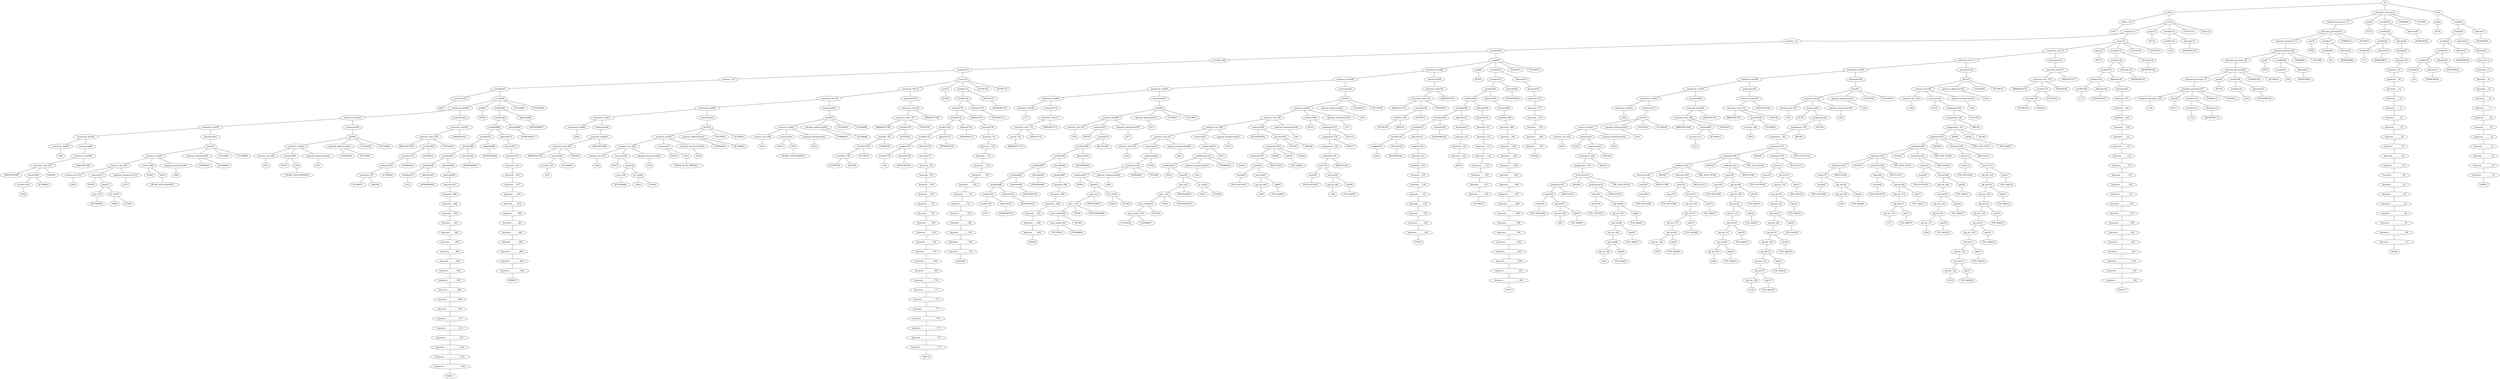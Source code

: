 strict graph {
	S0 -- actlist1
	S0 -- dramatis_personae2
	S0 -- title3

	title3 -- peq4
	title3 -- wordlist5

	wordlist5 -- wordlist6
	wordlist5 -- allwords7

	allwords7 -- ANYWORD8


	wordlist6 -- wordlist9
	wordlist6 -- allwords10

	allwords10 -- keyword11

	keyword11 -- keyword_12

	keyword_12 -- keyword__13

	keyword__13 -- keyword___14

	keyword___14 -- keyword____15

	keyword____15 -- keyword_____16

	keyword_____16 -- keyword______17

	keyword______17 -- keyword_______18

	keyword_______18 -- keyword________19

	keyword________19 -- keyword_________20

	keyword_________20 -- keyword__________21

	keyword__________21 -- keyword___________22

	keyword___________22 -- keyword____________23

	keyword____________23 -- keyword_____________24

	keyword_____________24 -- AND25


	wordlist9 -- wordlist26
	wordlist9 -- allwords27

	allwords27 -- ANYWORD28


	wordlist26 -- wordlist29
	wordlist26 -- allwords30

	allwords30 -- ANYWORD31


	wordlist29 -- wordlist32
	wordlist29 -- allwords33

	allwords33 -- ANYWORD34


	wordlist32 -- λ35

	peq4 -- PE36


	dramatis_personae2 -- dramatis_personae_37
	dramatis_personae2 -- peq38
	dramatis_personae2 -- wordlist39
	dramatis_personae2 -- COMMA40
	dramatis_personae2 -- ACTOR41



	wordlist39 -- wordlist42
	wordlist39 -- allwords43

	allwords43 -- ANYWORD44


	wordlist42 -- wordlist45
	wordlist42 -- allwords46

	allwords46 -- keyword47

	keyword47 -- keyword_48

	keyword_48 -- keyword__49

	keyword__49 -- keyword___50

	keyword___50 -- keyword____51

	keyword____51 -- keyword_____52

	keyword_____52 -- keyword______53

	keyword______53 -- keyword_______54

	keyword_______54 -- keyword________55

	keyword________55 -- keyword_________56

	keyword_________56 -- keyword__________57

	keyword__________57 -- keyword___________58

	keyword___________58 -- keyword____________59

	keyword____________59 -- keyword_____________60

	keyword_____________60 -- keyword______________61

	keyword______________61 -- keyword_______________62

	keyword_______________62 -- keyword________________63

	keyword________________63 -- keyword_________________64

	keyword_________________64 -- keyword__________________65

	keyword__________________65 -- keyword___________________66

	keyword___________________66 -- keyword____________________67

	keyword____________________67 -- THE68


	wordlist45 -- wordlist69
	wordlist45 -- allwords70

	allwords70 -- ANYWORD71


	wordlist69 -- λ72

	peq38 -- PE73


	dramatis_personae_37 -- dramatis_personae74

	dramatis_personae74 -- dramatis_personae_75
	dramatis_personae74 -- peq76
	dramatis_personae74 -- wordlist77
	dramatis_personae74 -- COMMA78
	dramatis_personae74 -- ACTOR79



	wordlist77 -- wordlist80
	wordlist77 -- allwords81

	allwords81 -- ANYWORD82


	wordlist80 -- λ83

	peq76 -- PE84


	dramatis_personae_75 -- dramatis_personae85

	dramatis_personae85 -- dramatis_personae_86
	dramatis_personae85 -- peq87
	dramatis_personae85 -- wordlist88
	dramatis_personae85 -- COMMA89
	dramatis_personae85 -- ACTOR90



	wordlist88 -- wordlist91
	wordlist88 -- allwords92

	allwords92 -- ANYWORD93


	wordlist91 -- λ94

	peq87 -- PE95


	dramatis_personae_86 -- dramatis_personae96

	dramatis_personae96 -- dramatis_personae_97
	dramatis_personae96 -- peq98
	dramatis_personae96 -- wordlist99
	dramatis_personae96 -- COMMA100
	dramatis_personae96 -- ACTOR101



	wordlist99 -- wordlist102
	wordlist99 -- allwords103

	allwords103 -- ANYWORD104


	wordlist102 -- λ105

	peq98 -- PE106


	dramatis_personae_97 -- dramatis_personae107

	dramatis_personae107 -- dramatis_personae_108
	dramatis_personae107 -- peq109
	dramatis_personae107 -- wordlist110
	dramatis_personae107 -- COMMA111
	dramatis_personae107 -- ACTOR112



	wordlist110 -- wordlist113
	wordlist110 -- allwords114

	allwords114 -- ANYWORD115


	wordlist113 -- λ116

	peq109 -- PE117


	dramatis_personae_108 -- λ118

	actlist1 -- actlist_119
	actlist1 -- act120

	act120 -- scenelist121
	act120 -- peq122
	act120 -- wordlist123
	act120 -- COLON124
	act120 -- ACT125



	wordlist123 -- wordlist126
	wordlist123 -- allwords127

	allwords127 -- ANYWORD128


	wordlist126 -- λ129

	peq122 -- PE130


	scenelist121 -- scenelist_131
	scenelist121 -- scene132

	scene132 -- statement_list133
	scene132 -- peq134
	scene132 -- wordlist135
	scene132 -- COLON136
	scene132 -- SCENE137



	wordlist135 -- wordlist138
	wordlist135 -- allwords139

	allwords139 -- ANYWORD140


	wordlist138 -- wordlist141
	wordlist138 -- allwords142

	allwords142 -- ANYWORD143


	wordlist141 -- wordlist144
	wordlist141 -- allwords145

	allwords145 -- keyword146

	keyword146 -- keyword_147

	keyword_147 -- keyword__148

	keyword__148 -- keyword___149

	keyword___149 -- keyword____150

	keyword____150 -- keyword_____151

	keyword_____151 -- keyword______152

	keyword______152 -- keyword_______153

	keyword_______153 -- keyword________154

	keyword________154 -- keyword_________155

	keyword_________155 -- keyword__________156

	keyword__________156 -- keyword___________157

	keyword___________157 -- keyword____________158

	keyword____________158 -- keyword_____________159

	keyword_____________159 -- keyword______________160

	keyword______________160 -- keyword_______________161

	keyword_______________161 -- keyword________________162

	keyword________________162 -- keyword_________________163

	keyword_________________163 -- keyword__________________164

	keyword__________________164 -- keyword___________________165

	keyword___________________165 -- keyword____________________166

	keyword____________________166 -- THE167


	wordlist144 -- wordlist168
	wordlist144 -- allwords169

	allwords169 -- ANYWORD170


	wordlist168 -- λ171

	peq134 -- PE172


	statement_list133 -- statement_list173
	statement_list133 -- statement174

	statement174 -- enterexit_stmt175

	enterexit_stmt175 -- enterexit_stmt_176
	enterexit_stmt175 -- LBRACKET177


	enterexit_stmt_176 -- RBRACKET178
	enterexit_stmt_176 -- actorlist179
	enterexit_stmt_176 -- ENTER180


	actorlist179 -- actorlist_181
	actorlist179 -- ACTOR182


	actorlist_181 -- ACTOR183
	actorlist_181 -- AND184




	statement_list173 -- statement_list185
	statement_list173 -- statement186

	statement186 -- line187

	line187 -- sentence_list188
	line187 -- optional_addressee189
	line187 -- COLON190
	line187 -- ACTOR191



	optional_addressee189 -- λ192

	sentence_list188 -- sentence_list_193
	sentence_list188 -- sentence194
	sentence_list188 -- optional_interjection195

	optional_interjection195 -- λ196

	sentence194 -- PE197
	sentence194 -- assignment198

	assignment198 -- assignment_199
	assignment198 -- YOU200


	assignment_199 -- assignment__201
	assignment_199 -- ARE202


	assignment__201 -- arithmetic203
	assignment__201 -- AS204
	assignment__201 -- adj205
	assignment__201 -- AS206


	adj205 -- POS_ADJ207



	arithmetic203 -- arithmetic208
	arithmetic203 -- AND209
	arithmetic203 -- arithmetic210
	arithmetic203 -- THE_SUM_OF211


	arithmetic210 -- value212
	arithmetic210 -- ARTICLE213


	value212 -- noun214
	value212 -- adj_list215

	adj_list215 -- adj_list_216
	adj_list215 -- adj217

	adj217 -- POS_ADJ218


	adj_list_216 -- adj_list219

	adj_list219 -- adj_list_220
	adj_list219 -- adj221

	adj221 -- POS_ADJ222


	adj_list_220 -- adj_list223

	adj_list223 -- adj_list_224
	adj_list223 -- adj225

	adj225 -- POS_ADJ226


	adj_list_224 -- adj_list227

	adj_list227 -- adj_list_228
	adj_list227 -- adj229

	adj229 -- POS_ADJ230


	adj_list_228 -- adj_list231

	adj_list231 -- adj_list_232
	adj_list231 -- adj233

	adj233 -- POS_ADJ234


	adj_list_232 -- adj_list235

	adj_list235 -- adj_list_236
	adj_list235 -- adj237

	adj237 -- POS_ADJ238


	adj_list_236 -- λ239

	noun214 -- POS_NOUN240



	arithmetic208 -- arithmetic241
	arithmetic208 -- AND242
	arithmetic208 -- arithmetic243
	arithmetic208 -- THE_SUM_OF244


	arithmetic243 -- value245
	arithmetic243 -- ARTICLE246


	value245 -- noun247
	value245 -- adj_list248

	adj_list248 -- adj_list_249
	adj_list248 -- adj250

	adj250 -- POS_ADJ251


	adj_list_249 -- adj_list252

	adj_list252 -- adj_list_253
	adj_list252 -- adj254

	adj254 -- POS_ADJ255


	adj_list_253 -- adj_list256

	adj_list256 -- adj_list_257
	adj_list256 -- adj258

	adj258 -- POS_ADJ259


	adj_list_257 -- λ260

	noun247 -- POS_NOUN261



	arithmetic241 -- arithmetic262
	arithmetic241 -- AND263
	arithmetic241 -- arithmetic264
	arithmetic241 -- THE_SUM_OF265


	arithmetic264 -- value266
	arithmetic264 -- ARTICLE267


	value266 -- noun268
	value266 -- adj_list269

	adj_list269 -- adj_list_270
	adj_list269 -- adj271

	adj271 -- POS_ADJ272


	adj_list_270 -- adj_list273

	adj_list273 -- adj_list_274
	adj_list273 -- adj275

	adj275 -- POS_ADJ276


	adj_list_274 -- λ277

	noun268 -- POS_NOUN278



	arithmetic262 -- value279
	arithmetic262 -- ARTICLE280


	value279 -- noun281
	value279 -- adj_list282

	adj_list282 -- adj_list_283
	adj_list282 -- adj284

	adj284 -- POS_ADJ285


	adj_list_283 -- λ286

	noun281 -- POS_NOUN287



	sentence_list_193 -- λ288

	statement_list185 -- statement_list289
	statement_list185 -- statement290

	statement290 -- line291

	line291 -- sentence_list292
	line291 -- optional_addressee293
	line291 -- COLON294
	line291 -- ACTOR295



	optional_addressee293 -- λ296

	sentence_list292 -- sentence_list_297
	sentence_list292 -- sentence298
	sentence_list292 -- optional_interjection299

	optional_interjection299 -- λ300

	sentence298 -- PE301
	sentence298 -- assignment302

	assignment302 -- assignment_303
	assignment302 -- YOU304


	assignment_303 -- assignment__305
	assignment_303 -- ARE306


	assignment__305 -- arithmetic307

	arithmetic307 -- arithmetic308
	arithmetic307 -- AND309
	arithmetic307 -- arithmetic310
	arithmetic307 -- THE_SUM_OF311


	arithmetic310 -- value312
	arithmetic310 -- ARTICLE313


	value312 -- noun314
	value312 -- adj_list315

	adj_list315 -- adj_list_316
	adj_list315 -- adj317

	adj317 -- POS_ADJ318


	adj_list_316 -- adj_list319

	adj_list319 -- adj_list_320
	adj_list319 -- adj321

	adj321 -- POS_ADJ322


	adj_list_320 -- adj_list323

	adj_list323 -- adj_list_324
	adj_list323 -- adj325

	adj325 -- POS_ADJ326


	adj_list_324 -- adj_list327

	adj_list327 -- adj_list_328
	adj_list327 -- adj329

	adj329 -- POS_ADJ330


	adj_list_328 -- adj_list331

	adj_list331 -- adj_list_332
	adj_list331 -- adj333

	adj333 -- POS_ADJ334


	adj_list_332 -- adj_list335

	adj_list335 -- adj_list_336
	adj_list335 -- adj337

	adj337 -- POS_ADJ338


	adj_list_336 -- λ339

	noun314 -- POS_NOUN340



	arithmetic308 -- arithmetic341
	arithmetic308 -- AND342
	arithmetic308 -- arithmetic343
	arithmetic308 -- THE_SUM_OF344


	arithmetic343 -- value345
	arithmetic343 -- ARTICLE346


	value345 -- noun347
	value345 -- adj_list348

	adj_list348 -- adj_list_349
	adj_list348 -- adj350

	adj350 -- POS_ADJ351


	adj_list_349 -- adj_list352

	adj_list352 -- adj_list_353
	adj_list352 -- adj354

	adj354 -- POS_ADJ355


	adj_list_353 -- adj_list356

	adj_list356 -- adj_list_357
	adj_list356 -- adj358

	adj358 -- POS_ADJ359


	adj_list_357 -- adj_list360

	adj_list360 -- adj_list_361
	adj_list360 -- adj362

	adj362 -- POS_ADJ363


	adj_list_361 -- λ364

	noun347 -- POS_NOUN365



	arithmetic341 -- arithmetic366
	arithmetic341 -- AND367
	arithmetic341 -- arithmetic368
	arithmetic341 -- THE_SUM_OF369


	arithmetic368 -- value370
	arithmetic368 -- ARTICLE371


	value370 -- noun372
	value370 -- adj_list373

	adj_list373 -- adj_list_374
	adj_list373 -- adj375

	adj375 -- POS_ADJ376


	adj_list_374 -- adj_list377

	adj_list377 -- adj_list_378
	adj_list377 -- adj379

	adj379 -- POS_ADJ380


	adj_list_378 -- adj_list381

	adj_list381 -- adj_list_382
	adj_list381 -- adj383

	adj383 -- POS_ADJ384


	adj_list_382 -- λ385

	noun372 -- POS_NOUN386



	arithmetic366 -- value387
	arithmetic366 -- ARTICLE388


	value387 -- noun389

	noun389 -- POS_NOUN390



	sentence_list_297 -- λ391

	statement_list289 -- statement_list392
	statement_list289 -- statement393

	statement393 -- enterexit_stmt394

	enterexit_stmt394 -- enterexit_stmt_395
	enterexit_stmt394 -- LBRACKET396


	enterexit_stmt_395 -- RBRACKET397
	enterexit_stmt_395 -- actorlist398
	enterexit_stmt_395 -- EXIT399


	actorlist398 -- actorlist_400
	actorlist398 -- ACTOR401


	actorlist_400 -- λ402


	statement_list392 -- statement_list403
	statement_list392 -- statement404

	statement404 -- enterexit_stmt405

	enterexit_stmt405 -- enterexit_stmt_406
	enterexit_stmt405 -- LBRACKET407


	enterexit_stmt_406 -- RBRACKET408
	enterexit_stmt_406 -- actorlist409
	enterexit_stmt_406 -- ENTER410


	actorlist409 -- actorlist_411
	actorlist409 -- ACTOR412


	actorlist_411 -- λ413


	statement_list403 -- statement_list414
	statement_list403 -- statement415

	statement415 -- line416

	line416 -- sentence_list417
	line416 -- optional_addressee418
	line416 -- COLON419
	line416 -- ACTOR420



	optional_addressee418 -- λ421

	sentence_list417 -- sentence_list_422
	sentence_list417 -- sentence423
	sentence_list417 -- optional_interjection424

	optional_interjection424 -- λ425

	sentence423 -- PE426
	sentence423 -- assignment427

	assignment427 -- assignment_428
	assignment427 -- YOU429


	assignment_428 -- assignment__430
	assignment_428 -- ARE431


	assignment__430 -- arithmetic432

	arithmetic432 -- arithmetic433
	arithmetic432 -- AND434
	arithmetic432 -- arithmetic435
	arithmetic432 -- THE_SUM_OF436


	arithmetic435 -- value437
	arithmetic435 -- ARTICLE438


	value437 -- noun439
	value437 -- adj_list440

	adj_list440 -- adj_list_441
	adj_list440 -- adj442

	adj442 -- POS_ADJ443


	adj_list_441 -- adj_list444

	adj_list444 -- adj_list_445
	adj_list444 -- adj446

	adj446 -- POS_ADJ447


	adj_list_445 -- adj_list448

	adj_list448 -- adj_list_449
	adj_list448 -- adj450

	adj450 -- POS_ADJ451


	adj_list_449 -- λ452

	noun439 -- POS_NOUN453



	arithmetic433 -- value454
	arithmetic433 -- ARTICLE455


	value454 -- noun456
	value454 -- adj_list457

	adj_list457 -- adj_list_458
	adj_list457 -- adj459

	adj459 -- POS_ADJ460


	adj_list_458 -- λ461

	noun456 -- POS_NOUN462



	sentence_list_422 -- λ463

	statement_list414 -- λ464

	scenelist_131 -- scenelist465

	scenelist465 -- scenelist_466
	scenelist465 -- scene467

	scene467 -- statement_list468
	scene467 -- peq469
	scene467 -- wordlist470
	scene467 -- COLON471
	scene467 -- SCENE472



	wordlist470 -- wordlist473
	wordlist470 -- allwords474

	allwords474 -- keyword475

	keyword475 -- keyword_476

	keyword_476 -- keyword__477

	keyword__477 -- keyword___478

	keyword___478 -- keyword____479

	keyword____479 -- keyword_____480

	keyword_____480 -- keyword______481

	keyword______481 -- WE482


	wordlist473 -- wordlist483
	wordlist473 -- allwords484

	allwords484 -- ANYWORD485


	wordlist483 -- wordlist486
	wordlist483 -- allwords487

	allwords487 -- keyword488

	keyword488 -- keyword_489

	keyword_489 -- keyword__490

	keyword__490 -- keyword___491

	keyword___491 -- keyword____492

	keyword____492 -- keyword_____493

	keyword_____493 -- keyword______494

	keyword______494 -- keyword_______495

	keyword_______495 -- keyword________496

	keyword________496 -- keyword_________497

	keyword_________497 -- keyword__________498

	keyword__________498 -- keyword___________499

	keyword___________499 -- keyword____________500

	keyword____________500 -- keyword_____________501

	keyword_____________501 -- keyword______________502

	keyword______________502 -- keyword_______________503

	keyword_______________503 -- keyword________________504

	keyword________________504 -- keyword_________________505

	keyword_________________505 -- keyword__________________506

	keyword__________________506 -- IF507


	wordlist486 -- wordlist508
	wordlist486 -- allwords509

	allwords509 -- keyword510

	keyword510 -- keyword_511

	keyword_511 -- keyword__512

	keyword__512 -- keyword___513

	keyword___513 -- keyword____514

	keyword____514 -- keyword_____515

	keyword_____515 -- keyword______516

	keyword______516 -- keyword_______517

	keyword_______517 -- keyword________518

	keyword________518 -- ACTOR519


	wordlist508 -- wordlist520
	wordlist508 -- allwords521

	allwords521 -- keyword522

	keyword522 -- keyword_523

	keyword_523 -- keyword__524

	keyword__524 -- keyword___525

	keyword___525 -- IS526


	wordlist520 -- wordlist527
	wordlist520 -- allwords528

	allwords528 -- ANYWORD529


	wordlist527 -- wordlist530
	wordlist527 -- allwords531

	allwords531 -- keyword532

	keyword532 -- keyword_533

	keyword_533 -- keyword__534

	keyword__534 -- keyword___535

	keyword___535 -- keyword____536

	keyword____536 -- keyword_____537

	keyword_____537 -- keyword______538

	keyword______538 -- keyword_______539

	keyword_______539 -- keyword________540

	keyword________540 -- keyword_________541

	keyword_________541 -- TO542


	wordlist530 -- wordlist543
	wordlist530 -- allwords544

	allwords544 -- ANYWORD545


	wordlist543 -- λ546

	peq469 -- PE547


	statement_list468 -- statement_list548
	statement_list468 -- statement549

	statement549 -- enterexit_stmt550

	enterexit_stmt550 -- enterexit_stmt_551
	enterexit_stmt550 -- LBRACKET552


	enterexit_stmt_551 -- RBRACKET553
	enterexit_stmt_551 -- actorlist554
	enterexit_stmt_551 -- ENTER555


	actorlist554 -- actorlist_556
	actorlist554 -- ACTOR557


	actorlist_556 -- ACTOR558
	actorlist_556 -- AND559




	statement_list548 -- statement_list560
	statement_list548 -- statement561

	statement561 -- line562

	line562 -- sentence_list563
	line562 -- optional_addressee564
	line562 -- COLON565
	line562 -- ACTOR566



	optional_addressee564 -- λ567

	sentence_list563 -- sentence_list_568
	sentence_list563 -- sentence569
	sentence_list563 -- optional_interjection570

	optional_interjection570 -- λ571

	sentence569 -- PE572
	sentence569 -- assignment573

	assignment573 -- assignment_574
	assignment573 -- YOU575


	assignment_574 -- assignment__576
	assignment_574 -- ARE577


	assignment__576 -- arithmetic578

	arithmetic578 -- value579
	arithmetic578 -- ARTICLE580


	value579 -- noun581
	value579 -- adj_list582

	adj_list582 -- adj_list_583
	adj_list582 -- adj584

	adj584 -- POS_ADJ585


	adj_list_583 -- λ586

	noun581 -- POS_NOUN587



	sentence_list_568 -- sentence_list_588
	sentence_list_568 -- sentence589
	sentence_list_568 -- optional_interjection590

	optional_interjection590 -- λ591

	sentence589 -- QUESTION592
	sentence589 -- question593

	question593 -- comparison594
	question593 -- YOU595
	question593 -- ARE596



	comparison594 -- arithmetic597
	comparison594 -- AS598
	comparison594 -- adj599
	comparison594 -- AS600


	adj599 -- POS_ADJ601



	arithmetic597 -- value602
	arithmetic597 -- ARTICLE603


	value602 -- noun604
	value602 -- adj_list605

	adj_list605 -- adj_list_606
	adj_list605 -- adj607

	adj607 -- POS_ADJ608


	adj_list_606 -- λ609

	noun604 -- POS_NOUN610



	sentence_list_588 -- sentence_list_611
	sentence_list_588 -- sentence612
	sentence_list_588 -- optional_interjection613

	optional_interjection613 -- λ614

	sentence612 -- conditional615

	conditional615 -- conditional_616
	conditional615 -- IF617


	conditional_616 -- sentence618
	conditional_616 -- optional_interjection619
	conditional_616 -- COMMA620
	conditional_616 -- SO621



	optional_interjection619 -- λ622

	sentence618 -- PE623
	sentence618 -- goto624

	goto624 -- goto_625
	goto624 -- let_us626

	let_us626 -- US627
	let_us626 -- LET628



	goto_625 -- goto__629
	goto_625 -- PROCEED630


	goto__629 -- goto_target631
	goto__629 -- TO632
	goto__629 -- POSTHASTE633



	goto_target631 -- goto_target_634
	goto_target631 -- ACT635


	goto_target_634 -- SCENE636
	goto_target_634 -- COMMA637




	sentence_list_611 -- sentence_list_638
	sentence_list_611 -- sentence639
	sentence_list_611 -- optional_interjection640

	optional_interjection640 -- λ641

	sentence639 -- conditional642

	conditional642 -- conditional_643
	conditional642 -- IF644


	conditional_643 -- sentence645
	conditional_643 -- optional_interjection646
	conditional_643 -- COMMA647
	conditional_643 -- NOT648



	optional_interjection646 -- λ649

	sentence645 -- PE650
	sentence645 -- goto651

	goto651 -- goto_652
	goto651 -- let_us653

	let_us653 -- US654
	let_us653 -- LET655



	goto_652 -- goto__656
	goto_652 -- PROCEED657


	goto__656 -- goto_target658
	goto__656 -- TO659
	goto__656 -- POSTHASTE660



	goto_target658 -- goto_target_661
	goto_target658 -- ACT662


	goto_target_661 -- SCENE663
	goto_target_661 -- COMMA664




	sentence_list_638 -- λ665

	statement_list560 -- statement_list666
	statement_list560 -- statement667

	statement667 -- line668

	line668 -- sentence_list669
	line668 -- optional_addressee670
	line668 -- COLON671
	line668 -- ACTOR672



	optional_addressee670 -- λ673

	sentence_list669 -- sentence_list_674
	sentence_list669 -- sentence675
	sentence_list669 -- optional_interjection676

	optional_interjection676 -- λ677

	sentence675 -- PE678
	sentence675 -- stackop679

	stackop679 -- wordlist680
	stackop679 -- RECALL681


	wordlist680 -- wordlist682
	wordlist680 -- allwords683

	allwords683 -- ANYWORD684


	wordlist682 -- wordlist685
	wordlist682 -- allwords686

	allwords686 -- keyword687

	keyword687 -- keyword_688

	keyword_688 -- keyword__689

	keyword__689 -- keyword___690

	keyword___690 -- keyword____691

	keyword____691 -- keyword_____692

	keyword_____692 -- keyword______693

	keyword______693 -- WE694


	wordlist685 -- wordlist695
	wordlist685 -- allwords696

	allwords696 -- ANYWORD697


	wordlist695 -- wordlist698
	wordlist695 -- allwords699

	allwords699 -- ANYWORD700


	wordlist698 -- wordlist701
	wordlist698 -- allwords702

	allwords702 -- ANYWORD703


	wordlist701 -- wordlist704
	wordlist701 -- allwords705

	allwords705 -- ANYWORD706


	wordlist704 -- λ707


	sentence_list_674 -- λ708

	statement_list666 -- statement_list709
	statement_list666 -- statement710

	statement710 -- enterexit_stmt711

	enterexit_stmt711 -- enterexit_stmt_712
	enterexit_stmt711 -- LBRACKET713


	enterexit_stmt_712 -- exeunt_714
	enterexit_stmt_712 -- EXEUNT715


	exeunt_714 -- RBRACKET716


	statement_list709 -- λ717

	scenelist_466 -- scenelist718

	scenelist718 -- scenelist_719
	scenelist718 -- scene720

	scene720 -- statement_list721
	scene720 -- peq722
	scene720 -- wordlist723
	scene720 -- COLON724
	scene720 -- SCENE725



	wordlist723 -- wordlist726
	wordlist723 -- allwords727

	allwords727 -- ANYWORD728


	wordlist726 -- wordlist729
	wordlist726 -- allwords730

	allwords730 -- ANYWORD731


	wordlist729 -- wordlist732
	wordlist729 -- allwords733

	allwords733 -- keyword734

	keyword734 -- keyword_735

	keyword_735 -- keyword__736

	keyword__736 -- keyword___737

	keyword___737 -- keyword____738

	keyword____738 -- keyword_____739

	keyword_____739 -- keyword______740

	keyword______740 -- keyword_______741

	keyword_______741 -- keyword________742

	keyword________742 -- keyword_________743

	keyword_________743 -- keyword__________744

	keyword__________744 -- keyword___________745

	keyword___________745 -- keyword____________746

	keyword____________746 -- keyword_____________747

	keyword_____________747 -- AND748


	wordlist732 -- wordlist749
	wordlist732 -- allwords750

	allwords750 -- ANYWORD751


	wordlist749 -- wordlist752
	wordlist749 -- allwords753

	allwords753 -- ANYWORD754


	wordlist752 -- wordlist755
	wordlist752 -- allwords756

	allwords756 -- keyword757

	keyword757 -- keyword_758

	keyword_758 -- keyword__759

	keyword__759 -- keyword___760

	keyword___760 -- keyword____761

	keyword____761 -- keyword_____762

	keyword_____762 -- keyword______763

	keyword______763 -- keyword_______764

	keyword_______764 -- keyword________765

	keyword________765 -- keyword_________766

	keyword_________766 -- keyword__________767

	keyword__________767 -- keyword___________768

	keyword___________768 -- keyword____________769

	keyword____________769 -- keyword_____________770

	keyword_____________770 -- keyword______________771

	keyword______________771 -- keyword_______________772

	keyword_______________772 -- keyword________________773

	keyword________________773 -- keyword_________________774

	keyword_________________774 -- keyword__________________775

	keyword__________________775 -- keyword___________________776

	keyword___________________776 -- keyword____________________777

	keyword____________________777 -- THE778


	wordlist755 -- wordlist779
	wordlist755 -- allwords780

	allwords780 -- ANYWORD781


	wordlist779 -- λ782

	peq722 -- PE783


	statement_list721 -- statement_list784
	statement_list721 -- statement785

	statement785 -- enterexit_stmt786

	enterexit_stmt786 -- enterexit_stmt_787
	enterexit_stmt786 -- LBRACKET788


	enterexit_stmt_787 -- RBRACKET789
	enterexit_stmt_787 -- actorlist790
	enterexit_stmt_787 -- ENTER791


	actorlist790 -- actorlist_792
	actorlist790 -- ACTOR793


	actorlist_792 -- actorlist2794
	actorlist_792 -- COMMA795


	actorlist2794 -- actorlist2_796
	actorlist2794 -- ACTOR797


	actorlist2_796 -- ACTOR798
	actorlist2_796 -- AND799




	statement_list784 -- statement_list800
	statement_list784 -- statement801

	statement801 -- line802

	line802 -- sentence_list803
	line802 -- optional_addressee804
	line802 -- COLON805
	line802 -- ACTOR806



	optional_addressee804 -- COMMA807
	optional_addressee804 -- ACTOR808



	sentence_list803 -- sentence_list_809
	sentence_list803 -- sentence810
	sentence_list803 -- optional_interjection811

	optional_interjection811 -- λ812

	sentence810 -- PE813
	sentence810 -- io814

	io814 -- SPEAK_YOUR_MIND815



	sentence_list_809 -- λ816

	statement_list800 -- statement_list817
	statement_list800 -- statement818

	statement818 -- line819

	line819 -- sentence_list820
	line819 -- optional_addressee821
	line819 -- COLON822
	line819 -- ACTOR823



	optional_addressee821 -- COMMA824
	optional_addressee821 -- ACTOR825



	sentence_list820 -- sentence_list_826
	sentence_list820 -- sentence827
	sentence_list820 -- optional_interjection828

	optional_interjection828 -- λ829

	sentence827 -- PE830
	sentence827 -- io831

	io831 -- SPEAK_YOUR_MIND832



	sentence_list_826 -- sentence_list_833
	sentence_list_826 -- sentence834
	sentence_list_826 -- optional_interjection835

	optional_interjection835 -- λ836

	sentence834 -- PE837
	sentence834 -- goto838

	goto838 -- goto_839
	goto838 -- let_us840

	let_us840 -- US841
	let_us840 -- LET842



	goto_839 -- RETURN843



	sentence_list_833 -- λ844

	statement_list817 -- statement_list845
	statement_list817 -- statement846

	statement846 -- enterexit_stmt847

	enterexit_stmt847 -- enterexit_stmt_848
	enterexit_stmt847 -- LBRACKET849


	enterexit_stmt_848 -- RBRACKET850
	enterexit_stmt_848 -- actorlist851
	enterexit_stmt_848 -- EXIT852


	actorlist851 -- actorlist_853
	actorlist851 -- ACTOR854


	actorlist_853 -- λ855


	statement_list845 -- λ856

	scenelist_719 -- scenelist857

	scenelist857 -- scenelist_858
	scenelist857 -- scene859

	scene859 -- statement_list860
	scene859 -- peq861
	scene859 -- wordlist862
	scene859 -- COLON863
	scene859 -- SCENE864



	wordlist862 -- wordlist865
	wordlist862 -- allwords866

	allwords866 -- ANYWORD867


	wordlist865 -- wordlist868
	wordlist865 -- allwords869

	allwords869 -- ANYWORD870


	wordlist868 -- wordlist871
	wordlist868 -- allwords872

	allwords872 -- keyword873

	keyword873 -- keyword_874

	keyword_874 -- keyword__875

	keyword__875 -- keyword___876

	keyword___876 -- keyword____877

	keyword____877 -- keyword_____878

	keyword_____878 -- keyword______879

	keyword______879 -- keyword_______880

	keyword_______880 -- keyword________881

	keyword________881 -- keyword_________882

	keyword_________882 -- keyword__________883

	keyword__________883 -- keyword___________884

	keyword___________884 -- keyword____________885

	keyword____________885 -- keyword_____________886

	keyword_____________886 -- AND887


	wordlist871 -- wordlist888
	wordlist871 -- allwords889

	allwords889 -- ANYWORD890


	wordlist888 -- wordlist891
	wordlist888 -- allwords892

	allwords892 -- ANYWORD893


	wordlist891 -- wordlist894
	wordlist891 -- allwords895

	allwords895 -- keyword896

	keyword896 -- keyword_897

	keyword_897 -- keyword__898

	keyword__898 -- keyword___899

	keyword___899 -- keyword____900

	keyword____900 -- keyword_____901

	keyword_____901 -- keyword______902

	keyword______902 -- keyword_______903

	keyword_______903 -- keyword________904

	keyword________904 -- keyword_________905

	keyword_________905 -- keyword__________906

	keyword__________906 -- keyword___________907

	keyword___________907 -- keyword____________908

	keyword____________908 -- keyword_____________909

	keyword_____________909 -- keyword______________910

	keyword______________910 -- keyword_______________911

	keyword_______________911 -- keyword________________912

	keyword________________912 -- keyword_________________913

	keyword_________________913 -- keyword__________________914

	keyword__________________914 -- keyword___________________915

	keyword___________________915 -- keyword____________________916

	keyword____________________916 -- THE917


	wordlist894 -- wordlist918
	wordlist894 -- allwords919

	allwords919 -- ANYWORD920


	wordlist918 -- λ921

	peq861 -- PE922


	statement_list860 -- statement_list923
	statement_list860 -- statement924

	statement924 -- enterexit_stmt925

	enterexit_stmt925 -- enterexit_stmt_926
	enterexit_stmt925 -- LBRACKET927


	enterexit_stmt_926 -- RBRACKET928
	enterexit_stmt_926 -- actorlist929
	enterexit_stmt_926 -- ENTER930


	actorlist929 -- actorlist_931
	actorlist929 -- ACTOR932


	actorlist_931 -- actorlist2933
	actorlist_931 -- COMMA934


	actorlist2933 -- actorlist2_935
	actorlist2933 -- ACTOR936


	actorlist2_935 -- ACTOR937
	actorlist2_935 -- AND938




	statement_list923 -- statement_list939
	statement_list923 -- statement940

	statement940 -- line941

	line941 -- sentence_list942
	line941 -- optional_addressee943
	line941 -- COLON944
	line941 -- ACTOR945



	optional_addressee943 -- COMMA946
	optional_addressee943 -- ACTOR947



	sentence_list942 -- sentence_list_948
	sentence_list942 -- sentence949
	sentence_list942 -- optional_interjection950

	optional_interjection950 -- λ951

	sentence949 -- PE952
	sentence949 -- io953

	io953 -- SPEAK_YOUR_MIND954



	sentence_list_948 -- λ955

	statement_list939 -- statement_list956
	statement_list939 -- statement957

	statement957 -- line958

	line958 -- sentence_list959
	line958 -- optional_addressee960
	line958 -- COLON961
	line958 -- ACTOR962



	optional_addressee960 -- COMMA963
	optional_addressee960 -- ACTOR964



	sentence_list959 -- sentence_list_965
	sentence_list959 -- sentence966
	sentence_list959 -- optional_interjection967

	optional_interjection967 -- λ968

	sentence966 -- PE969
	sentence966 -- io970

	io970 -- SPEAK_YOUR_MIND971



	sentence_list_965 -- sentence_list_972
	sentence_list_965 -- sentence973
	sentence_list_965 -- optional_interjection974

	optional_interjection974 -- λ975

	sentence973 -- PE976
	sentence973 -- goto977

	goto977 -- goto_978
	goto977 -- let_us979

	let_us979 -- US980
	let_us979 -- LET981



	goto_978 -- RETURN982



	sentence_list_972 -- λ983

	statement_list956 -- statement_list984
	statement_list956 -- statement985

	statement985 -- enterexit_stmt986

	enterexit_stmt986 -- enterexit_stmt_987
	enterexit_stmt986 -- LBRACKET988


	enterexit_stmt_987 -- RBRACKET989
	enterexit_stmt_987 -- actorlist990
	enterexit_stmt_987 -- EXIT991


	actorlist990 -- actorlist_992
	actorlist990 -- ACTOR993


	actorlist_992 -- λ994


	statement_list984 -- λ995

	scenelist_858 -- λ996

	actlist_119 -- λ997


}